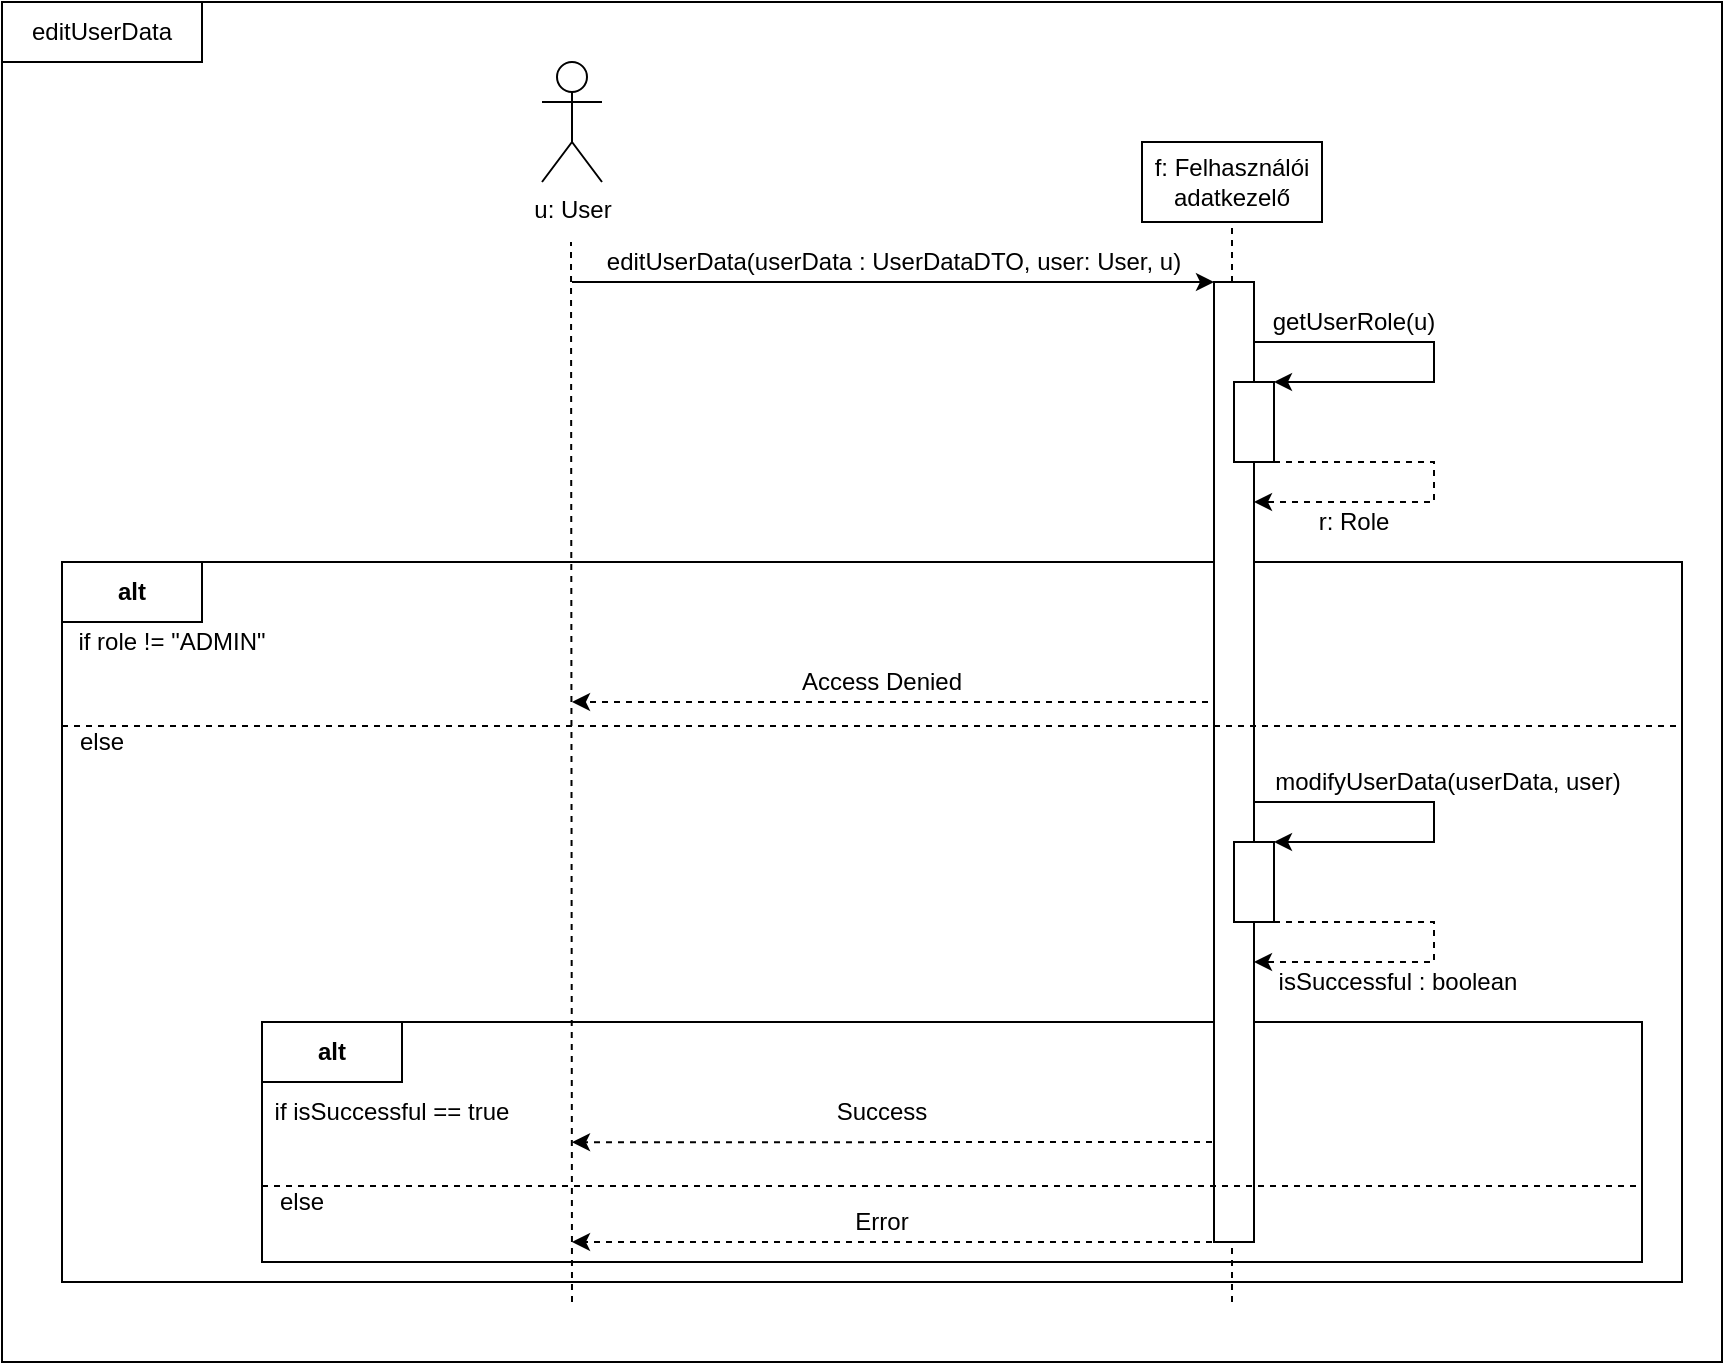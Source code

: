 <mxfile version="13.8.0" type="device"><diagram id="9RpEs0kKAXOpOcAXvdnv" name="Page-1"><mxGraphModel dx="1209" dy="672" grid="1" gridSize="10" guides="1" tooltips="1" connect="1" arrows="1" fold="1" page="1" pageScale="1" pageWidth="827" pageHeight="1169" math="0" shadow="0"><root><mxCell id="0"/><mxCell id="1" parent="0"/><mxCell id="t0rvFM8HR14z_KtghB8r-42" value="" style="rounded=0;whiteSpace=wrap;html=1;" parent="1" vertex="1"><mxGeometry width="860" height="680" as="geometry"/></mxCell><mxCell id="t0rvFM8HR14z_KtghB8r-40" value="" style="rounded=0;whiteSpace=wrap;html=1;" parent="1" vertex="1"><mxGeometry x="30" y="280" width="810" height="360" as="geometry"/></mxCell><mxCell id="t0rvFM8HR14z_KtghB8r-41" value="" style="rounded=0;whiteSpace=wrap;html=1;" parent="1" vertex="1"><mxGeometry x="130" y="510" width="690" height="120" as="geometry"/></mxCell><mxCell id="t0rvFM8HR14z_KtghB8r-18" value="&lt;b&gt;alt&lt;/b&gt;" style="rounded=0;whiteSpace=wrap;html=1;" parent="1" vertex="1"><mxGeometry x="30" y="280" width="70" height="30" as="geometry"/></mxCell><mxCell id="t0rvFM8HR14z_KtghB8r-1" value="u: User" style="shape=umlActor;verticalLabelPosition=bottom;verticalAlign=top;html=1;outlineConnect=0;" parent="1" vertex="1"><mxGeometry x="270" y="30" width="30" height="60" as="geometry"/></mxCell><mxCell id="t0rvFM8HR14z_KtghB8r-3" value="f: Felhasználói adatkezelő" style="rounded=0;whiteSpace=wrap;html=1;" parent="1" vertex="1"><mxGeometry x="570" y="70" width="90" height="40" as="geometry"/></mxCell><mxCell id="t0rvFM8HR14z_KtghB8r-4" value="" style="endArrow=none;dashed=1;html=1;" parent="1" edge="1"><mxGeometry width="50" height="50" relative="1" as="geometry"><mxPoint x="285" y="650" as="sourcePoint"/><mxPoint x="284.5" y="120" as="targetPoint"/></mxGeometry></mxCell><mxCell id="t0rvFM8HR14z_KtghB8r-5" value="" style="endArrow=none;dashed=1;html=1;entryX=0.5;entryY=1;entryDx=0;entryDy=0;" parent="1" target="t0rvFM8HR14z_KtghB8r-3" edge="1"><mxGeometry width="50" height="50" relative="1" as="geometry"><mxPoint x="615" y="650" as="sourcePoint"/><mxPoint x="615" y="130" as="targetPoint"/></mxGeometry></mxCell><mxCell id="t0rvFM8HR14z_KtghB8r-6" value="" style="endArrow=classic;html=1;entryX=0;entryY=0;entryDx=0;entryDy=0;" parent="1" target="t0rvFM8HR14z_KtghB8r-15" edge="1"><mxGeometry width="50" height="50" relative="1" as="geometry"><mxPoint x="285" y="140" as="sourcePoint"/><mxPoint x="550" y="140" as="targetPoint"/></mxGeometry></mxCell><mxCell id="t0rvFM8HR14z_KtghB8r-9" value="editUserData(userData : UserDataDTO, user: User, u)" style="text;html=1;strokeColor=none;fillColor=none;align=center;verticalAlign=middle;whiteSpace=wrap;rounded=0;" parent="1" vertex="1"><mxGeometry x="276" y="120" width="340" height="20" as="geometry"/></mxCell><mxCell id="t0rvFM8HR14z_KtghB8r-10" value="" style="endArrow=classic;html=1;rounded=0;entryX=1;entryY=0;entryDx=0;entryDy=0;" parent="1" target="t0rvFM8HR14z_KtghB8r-12" edge="1"><mxGeometry width="50" height="50" relative="1" as="geometry"><mxPoint x="626" y="170" as="sourcePoint"/><mxPoint x="626" y="190" as="targetPoint"/><Array as="points"><mxPoint x="716" y="170"/><mxPoint x="716" y="190"/></Array></mxGeometry></mxCell><mxCell id="t0rvFM8HR14z_KtghB8r-11" value="getUserRole(u)" style="text;html=1;strokeColor=none;fillColor=none;align=center;verticalAlign=middle;whiteSpace=wrap;rounded=0;" parent="1" vertex="1"><mxGeometry x="616" y="150" width="120" height="20" as="geometry"/></mxCell><mxCell id="t0rvFM8HR14z_KtghB8r-13" value="" style="endArrow=classic;html=1;exitX=1;exitY=1;exitDx=0;exitDy=0;rounded=0;dashed=1;" parent="1" source="t0rvFM8HR14z_KtghB8r-12" edge="1"><mxGeometry width="50" height="50" relative="1" as="geometry"><mxPoint x="556" y="510" as="sourcePoint"/><mxPoint x="626" y="250" as="targetPoint"/><Array as="points"><mxPoint x="716" y="230"/><mxPoint x="716" y="250"/></Array></mxGeometry></mxCell><mxCell id="t0rvFM8HR14z_KtghB8r-15" value="" style="rounded=0;whiteSpace=wrap;html=1;" parent="1" vertex="1"><mxGeometry x="606" y="140" width="20" height="480" as="geometry"/></mxCell><mxCell id="t0rvFM8HR14z_KtghB8r-12" value="" style="rounded=0;whiteSpace=wrap;html=1;" parent="1" vertex="1"><mxGeometry x="616" y="190" width="20" height="40" as="geometry"/></mxCell><mxCell id="t0rvFM8HR14z_KtghB8r-16" value="r: Role" style="text;html=1;strokeColor=none;fillColor=none;align=center;verticalAlign=middle;whiteSpace=wrap;rounded=0;" parent="1" vertex="1"><mxGeometry x="656" y="250" width="40" height="20" as="geometry"/></mxCell><mxCell id="t0rvFM8HR14z_KtghB8r-19" value="if role != &quot;ADMIN&quot;" style="text;html=1;strokeColor=none;fillColor=none;align=center;verticalAlign=middle;whiteSpace=wrap;rounded=0;" parent="1" vertex="1"><mxGeometry x="30" y="310" width="110" height="20" as="geometry"/></mxCell><mxCell id="t0rvFM8HR14z_KtghB8r-20" value="" style="endArrow=none;dashed=1;html=1;" parent="1" edge="1"><mxGeometry width="50" height="50" relative="1" as="geometry"><mxPoint x="30" y="362" as="sourcePoint"/><mxPoint x="840" y="362" as="targetPoint"/></mxGeometry></mxCell><mxCell id="t0rvFM8HR14z_KtghB8r-21" value="" style="endArrow=classic;html=1;rounded=0;dashed=1;" parent="1" edge="1"><mxGeometry width="50" height="50" relative="1" as="geometry"><mxPoint x="603" y="350" as="sourcePoint"/><mxPoint x="285" y="350" as="targetPoint"/></mxGeometry></mxCell><mxCell id="t0rvFM8HR14z_KtghB8r-23" value="Access Denied" style="text;html=1;strokeColor=none;fillColor=none;align=center;verticalAlign=middle;whiteSpace=wrap;rounded=0;" parent="1" vertex="1"><mxGeometry x="390" y="330" width="100" height="20" as="geometry"/></mxCell><mxCell id="t0rvFM8HR14z_KtghB8r-24" value="else" style="text;html=1;strokeColor=none;fillColor=none;align=center;verticalAlign=middle;whiteSpace=wrap;rounded=0;" parent="1" vertex="1"><mxGeometry x="30" y="360" width="40" height="20" as="geometry"/></mxCell><mxCell id="t0rvFM8HR14z_KtghB8r-25" value="" style="endArrow=classic;html=1;rounded=0;entryX=1;entryY=0;entryDx=0;entryDy=0;" parent="1" target="t0rvFM8HR14z_KtghB8r-28" edge="1"><mxGeometry width="50" height="50" relative="1" as="geometry"><mxPoint x="626" y="400" as="sourcePoint"/><mxPoint x="626" y="420" as="targetPoint"/><Array as="points"><mxPoint x="716" y="400"/><mxPoint x="716" y="420"/></Array></mxGeometry></mxCell><mxCell id="t0rvFM8HR14z_KtghB8r-26" value="modifyUserData(userData, user)" style="text;html=1;strokeColor=none;fillColor=none;align=center;verticalAlign=middle;whiteSpace=wrap;rounded=0;" parent="1" vertex="1"><mxGeometry x="616" y="380" width="214" height="20" as="geometry"/></mxCell><mxCell id="t0rvFM8HR14z_KtghB8r-27" value="" style="endArrow=classic;html=1;exitX=1;exitY=1;exitDx=0;exitDy=0;rounded=0;dashed=1;" parent="1" source="t0rvFM8HR14z_KtghB8r-28" edge="1"><mxGeometry width="50" height="50" relative="1" as="geometry"><mxPoint x="556" y="740" as="sourcePoint"/><mxPoint x="626" y="480" as="targetPoint"/><Array as="points"><mxPoint x="716" y="460"/><mxPoint x="716" y="480"/></Array></mxGeometry></mxCell><mxCell id="t0rvFM8HR14z_KtghB8r-28" value="" style="rounded=0;whiteSpace=wrap;html=1;" parent="1" vertex="1"><mxGeometry x="616" y="420" width="20" height="40" as="geometry"/></mxCell><mxCell id="t0rvFM8HR14z_KtghB8r-29" value="isSuccessful : boolean" style="text;html=1;strokeColor=none;fillColor=none;align=center;verticalAlign=middle;whiteSpace=wrap;rounded=0;" parent="1" vertex="1"><mxGeometry x="636" y="480" width="124" height="20" as="geometry"/></mxCell><mxCell id="t0rvFM8HR14z_KtghB8r-31" value="&lt;b&gt;alt&lt;/b&gt;" style="rounded=0;whiteSpace=wrap;html=1;" parent="1" vertex="1"><mxGeometry x="130" y="510" width="70" height="30" as="geometry"/></mxCell><mxCell id="t0rvFM8HR14z_KtghB8r-32" value="if isSuccessful == true" style="text;html=1;strokeColor=none;fillColor=none;align=center;verticalAlign=middle;whiteSpace=wrap;rounded=0;" parent="1" vertex="1"><mxGeometry x="130" y="545" width="130" height="20" as="geometry"/></mxCell><mxCell id="t0rvFM8HR14z_KtghB8r-33" value="" style="endArrow=classic;html=1;exitX=-0.133;exitY=0.396;exitDx=0;exitDy=0;exitPerimeter=0;rounded=0;dashed=1;" parent="1" edge="1"><mxGeometry width="50" height="50" relative="1" as="geometry"><mxPoint x="605" y="570.0" as="sourcePoint"/><mxPoint x="285" y="570.12" as="targetPoint"/></mxGeometry></mxCell><mxCell id="t0rvFM8HR14z_KtghB8r-34" value="" style="endArrow=classic;html=1;exitX=-0.133;exitY=0.396;exitDx=0;exitDy=0;exitPerimeter=0;rounded=0;dashed=1;" parent="1" edge="1"><mxGeometry width="50" height="50" relative="1" as="geometry"><mxPoint x="605" y="620" as="sourcePoint"/><mxPoint x="285" y="620" as="targetPoint"/></mxGeometry></mxCell><mxCell id="t0rvFM8HR14z_KtghB8r-35" value="" style="endArrow=none;dashed=1;html=1;" parent="1" edge="1"><mxGeometry width="50" height="50" relative="1" as="geometry"><mxPoint x="130" y="592" as="sourcePoint"/><mxPoint x="820" y="592" as="targetPoint"/></mxGeometry></mxCell><mxCell id="t0rvFM8HR14z_KtghB8r-36" value="else" style="text;html=1;strokeColor=none;fillColor=none;align=center;verticalAlign=middle;whiteSpace=wrap;rounded=0;" parent="1" vertex="1"><mxGeometry x="130" y="590" width="40" height="20" as="geometry"/></mxCell><mxCell id="t0rvFM8HR14z_KtghB8r-38" value="Success" style="text;html=1;strokeColor=none;fillColor=none;align=center;verticalAlign=middle;whiteSpace=wrap;rounded=0;" parent="1" vertex="1"><mxGeometry x="420" y="545" width="40" height="20" as="geometry"/></mxCell><mxCell id="t0rvFM8HR14z_KtghB8r-39" value="Error" style="text;html=1;strokeColor=none;fillColor=none;align=center;verticalAlign=middle;whiteSpace=wrap;rounded=0;" parent="1" vertex="1"><mxGeometry x="420" y="600" width="40" height="20" as="geometry"/></mxCell><mxCell id="t0rvFM8HR14z_KtghB8r-43" value="editUserData" style="rounded=0;whiteSpace=wrap;html=1;" parent="1" vertex="1"><mxGeometry width="100" height="30" as="geometry"/></mxCell></root></mxGraphModel></diagram></mxfile>